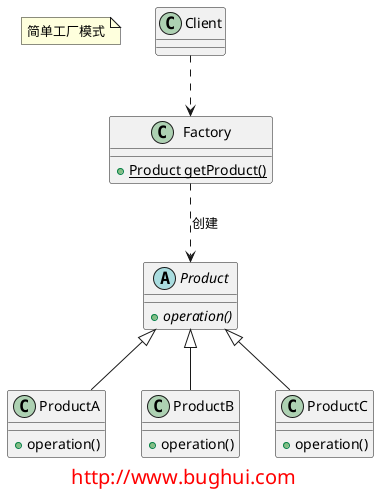 @startuml

note "简单工厂模式" as name

abstract class Product {
    + {abstract} operation()
}

class ProductA extends Product{
    + operation()
}

class ProductB extends Product{
    + operation()
}

class ProductC extends Product{
    + operation()
}


class Factory {
    + {static} Product getProduct()
}

Factory ..> Product : 创建

class Client{

}

Client ..> Factory

footer
<font size="20" color="red">http://www.bughui.com</font>
endfooter

@enduml